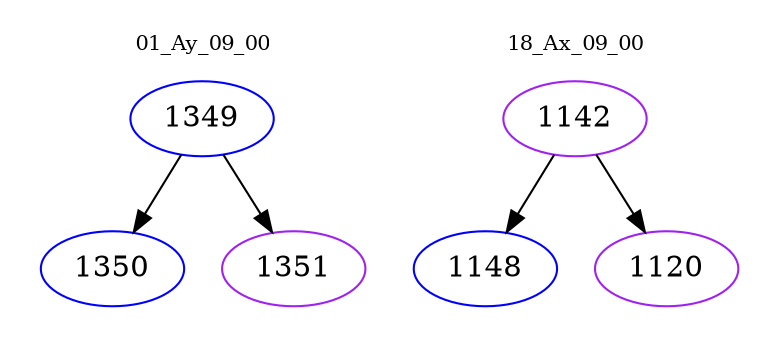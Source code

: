 digraph{
subgraph cluster_0 {
color = white
label = "01_Ay_09_00";
fontsize=10;
T0_1349 [label="1349", color="blue"]
T0_1349 -> T0_1350 [color="black"]
T0_1350 [label="1350", color="blue"]
T0_1349 -> T0_1351 [color="black"]
T0_1351 [label="1351", color="purple"]
}
subgraph cluster_1 {
color = white
label = "18_Ax_09_00";
fontsize=10;
T1_1142 [label="1142", color="purple"]
T1_1142 -> T1_1148 [color="black"]
T1_1148 [label="1148", color="blue"]
T1_1142 -> T1_1120 [color="black"]
T1_1120 [label="1120", color="purple"]
}
}
